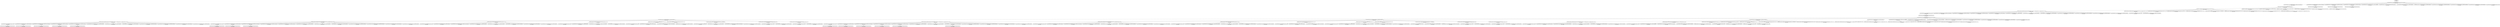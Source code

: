 digraph MCTS {
  node [shape=box, style=rounded];
  0 [label="ROOT
N=300, Q=0.856"];
  1 [label="ComputePathToState#1.ComputePathToState.named_state=gp7_detect_arucomarker
N=300, Q=0.856"];
  2 [label="ComputePathToState#1.ComputePathToState.planner_id=RRTConnectkConfigDefault
N=284, Q=0.863"];
  3 [label="YaskawaGripperCommand#1.YaskawaGripperCommand.position=0.0
N=283, Q=0.862"];
  4 [label="UpdatePose#1.UpdatePose.update_relative_pose=0.0;0.0;0.115;0.0;0.0;0.0;0.0
N=276, Q=0.865"];
  5 [label="SetPathConstraints#1.SetPathConstraints.joint_constraints=joint_1_s,0.0,0.1,0.1,1.0;joint_3,40.0,0.1,0.1,1.0;joint_6,120.0,0.1,0.1,0.8
N=265, Q=0.869"];
  6 [label="ComputePathToPose#1.ComputePathToPose.planner_id=PTP
N=253, Q=0.874"];
  7 [label="YaskawaGripperCommand#2.YaskawaGripperCommand.position=0.235
N=252, Q=0.874"];
  8 [label="ComputePathToState#2.ComputePathToState.named_state=gp7_detect_arucomarker
N=251, Q=0.874"];
  9 [label="ComputePathToState#2.ComputePathToState.planner_id=RRTkConfigDefault
N=126, Q=0.883"];
  10 [label="SetPathConstraints#2.SetPathConstraints.joint_constraints=joint_1_s,0.0,0.1,0.1,1.0;joint_3,40.0,0.1,0.1,1.0;joint_6,120.0,0.1,0.1,0.8
N=67, Q=0.906"];
  11 [label="ComputePathToPose#2.ComputePathToPose.planner_id=PTP
N=40, Q=0.941"];
  12 [label="YaskawaGripperCommand#3.YaskawaGripperCommand.position=0.0
N=39, Q=0.941"];
  13 [label="ComputePathToPose#2.ComputePathToPose.planner_id=RRTkConfigDefault
N=5, Q=0.826"];
  14 [label="YaskawaGripperCommand#3.YaskawaGripperCommand.position=0.0
N=4, Q=0.826"];
  15 [label="ComputePathToPose#2.ComputePathToPose.planner_id=RRTConnectkConfigDefault
N=4, Q=0.841"];
  16 [label="YaskawaGripperCommand#3.YaskawaGripperCommand.position=0.0
N=3, Q=0.841"];
  17 [label="ComputePathToPose#2.ComputePathToPose.planner_id=RRTstarkConfigDefault
N=6, Q=0.919"];
  18 [label="YaskawaGripperCommand#3.YaskawaGripperCommand.position=0.0
N=5, Q=0.919"];
  19 [label="ComputePathToPose#2.ComputePathToPose.planner_id=KPIECEkConfigDefault
N=4, Q=0.901"];
  20 [label="YaskawaGripperCommand#3.YaskawaGripperCommand.position=0.0
N=3, Q=0.901"];
  21 [label="ComputePathToPose#2.ComputePathToPose.planner_id=PRMstarkConfigDefault
N=1, Q=0.761"];
  22 [label="ComputePathToPose#2.ComputePathToPose.planner_id=ESTkConfigDefault
N=1, Q=0.850"];
  23 [label="ComputePathToPose#2.ComputePathToPose.planner_id=PRMkConfigDefault
N=1, Q=0.834"];
  24 [label="ComputePathToPose#2.ComputePathToPose.planner_id=BKPIECEkConfigDefault
N=1, Q=0.860"];
  25 [label="ComputePathToPose#2.ComputePathToPose.planner_id=LBKPIECEkConfigDefault
N=1, Q=0.705"];
  26 [label="ComputePathToPose#2.ComputePathToPose.planner_id=SBLkConfigDefault
N=1, Q=0.710"];
  27 [label="ComputePathToPose#2.ComputePathToPose.planner_id=TRRTkConfigDefault
N=1, Q=0.788"];
  28 [label="SetPathConstraints#2.SetPathConstraints.joint_constraints=joint_4,0.0,0.1,0.1,1.0;joint_6,120.0,0.1,0.1,0.8
N=27, Q=0.865"];
  29 [label="ComputePathToPose#2.ComputePathToPose.planner_id=PTP
N=10, Q=0.938"];
  30 [label="YaskawaGripperCommand#3.YaskawaGripperCommand.position=0.0
N=9, Q=0.938"];
  31 [label="ComputePathToPose#2.ComputePathToPose.planner_id=RRTkConfigDefault
N=4, Q=0.885"];
  32 [label="YaskawaGripperCommand#3.YaskawaGripperCommand.position=0.0
N=3, Q=0.885"];
  33 [label="ComputePathToPose#2.ComputePathToPose.planner_id=RRTConnectkConfigDefault
N=3, Q=0.929"];
  34 [label="YaskawaGripperCommand#3.YaskawaGripperCommand.position=0.0
N=2, Q=0.929"];
  35 [label="ComputePathToPose#2.ComputePathToPose.planner_id=RRTstarkConfigDefault
N=1, Q=0.823"];
  36 [label="ComputePathToPose#2.ComputePathToPose.planner_id=KPIECEkConfigDefault
N=1, Q=0.794"];
  37 [label="ComputePathToPose#2.ComputePathToPose.planner_id=PRMstarkConfigDefault
N=1, Q=0.000"];
  38 [label="ComputePathToPose#2.ComputePathToPose.planner_id=ESTkConfigDefault
N=1, Q=0.783"];
  39 [label="ComputePathToPose#2.ComputePathToPose.planner_id=PRMkConfigDefault
N=1, Q=0.850"];
  40 [label="ComputePathToPose#2.ComputePathToPose.planner_id=BKPIECEkConfigDefault
N=1, Q=0.816"];
  41 [label="ComputePathToPose#2.ComputePathToPose.planner_id=LBKPIECEkConfigDefault
N=1, Q=0.873"];
  42 [label="ComputePathToPose#2.ComputePathToPose.planner_id=SBLkConfigDefault
N=1, Q=0.897"];
  43 [label="ComputePathToPose#2.ComputePathToPose.planner_id=TRRTkConfigDefault
N=1, Q=0.903"];
  44 [label="SetPathConstraints#2.SetPathConstraints.joint_constraints=joint_2_l,30.0,0.1,0.1,1.0
N=9, Q=0.834"];
  45 [label="ComputePathToPose#2.ComputePathToPose.planner_id=PTP
N=1, Q=0.943"];
  46 [label="ComputePathToPose#2.ComputePathToPose.planner_id=RRTkConfigDefault
N=1, Q=0.846"];
  47 [label="ComputePathToPose#2.ComputePathToPose.planner_id=RRTConnectkConfigDefault
N=1, Q=0.939"];
  48 [label="ComputePathToPose#2.ComputePathToPose.planner_id=RRTstarkConfigDefault
N=1, Q=0.725"];
  49 [label="ComputePathToPose#2.ComputePathToPose.planner_id=KPIECEkConfigDefault
N=1, Q=0.772"];
  50 [label="ComputePathToPose#2.ComputePathToPose.planner_id=PRMstarkConfigDefault
N=1, Q=0.787"];
  51 [label="ComputePathToPose#2.ComputePathToPose.planner_id=ESTkConfigDefault
N=1, Q=0.868"];
  52 [label="ComputePathToPose#2.ComputePathToPose.planner_id=PRMkConfigDefault
N=1, Q=0.680"];
  53 [label="SetPathConstraints#2.SetPathConstraints.joint_constraints=joint_3,40.0,0.1,0.1,1.0
N=5, Q=0.813"];
  54 [label="ComputePathToPose#2.ComputePathToPose.planner_id=PTP
N=1, Q=0.939"];
  55 [label="ComputePathToPose#2.ComputePathToPose.planner_id=RRTkConfigDefault
N=1, Q=0.730"];
  56 [label="ComputePathToPose#2.ComputePathToPose.planner_id=RRTConnectkConfigDefault
N=1, Q=0.729"];
  57 [label="ComputePathToPose#2.ComputePathToPose.planner_id=RRTstarkConfigDefault
N=1, Q=0.727"];
  58 [label="SetPathConstraints#2.SetPathConstraints.joint_constraints=joint_4,0.0,0.1,0.1,1.0
N=5, Q=0.848"];
  59 [label="ComputePathToPose#2.ComputePathToPose.planner_id=PTP
N=1, Q=0.877"];
  60 [label="ComputePathToPose#2.ComputePathToPose.planner_id=RRTkConfigDefault
N=1, Q=0.926"];
  61 [label="ComputePathToPose#2.ComputePathToPose.planner_id=RRTConnectkConfigDefault
N=1, Q=0.729"];
  62 [label="ComputePathToPose#2.ComputePathToPose.planner_id=RRTstarkConfigDefault
N=1, Q=0.831"];
  63 [label="SetPathConstraints#2.SetPathConstraints.joint_constraints=joint_5,-50.0,0.1,0.1,1.0
N=1, Q=0.768"];
  64 [label="SetPathConstraints#2.SetPathConstraints.joint_constraints=joint_1_s,0.0,999,999,0.0
N=5, Q=0.896"];
  65 [label="ComputePathToPose#2.ComputePathToPose.planner_id=PTP
N=1, Q=0.942"];
  66 [label="ComputePathToPose#2.ComputePathToPose.planner_id=RRTkConfigDefault
N=1, Q=0.914"];
  67 [label="ComputePathToPose#2.ComputePathToPose.planner_id=RRTConnectkConfigDefault
N=1, Q=0.765"];
  68 [label="ComputePathToPose#2.ComputePathToPose.planner_id=RRTstarkConfigDefault
N=1, Q=0.916"];
  69 [label="SetPathConstraints#2.SetPathConstraints.joint_constraints=joint_6,120.0,0.1,0.1,0.8
N=3, Q=0.880"];
  70 [label="ComputePathToPose#2.ComputePathToPose.planner_id=PTP
N=1, Q=0.939"];
  71 [label="ComputePathToPose#2.ComputePathToPose.planner_id=RRTkConfigDefault
N=1, Q=0.762"];
  72 [label="SetPathConstraints#2.SetPathConstraints.joint_constraints=joint_1_s,0.0,0.1,0.1,1.0
N=3, Q=0.859"];
  73 [label="ComputePathToPose#2.ComputePathToPose.planner_id=PTP
N=1, Q=0.943"];
  74 [label="ComputePathToPose#2.ComputePathToPose.planner_id=RRTkConfigDefault
N=1, Q=0.691"];
  75 [label="ComputePathToState#2.ComputePathToState.planner_id=KPIECEkConfigDefault
N=84, Q=0.870"];
  76 [label="SetPathConstraints#2.SetPathConstraints.joint_constraints=joint_1_s,0.0,0.1,0.1,1.0;joint_3,40.0,0.1,0.1,1.0;joint_6,120.0,0.1,0.1,0.8
N=46, Q=0.901"];
  77 [label="ComputePathToPose#2.ComputePathToPose.planner_id=PTP
N=24, Q=0.939"];
  78 [label="YaskawaGripperCommand#3.YaskawaGripperCommand.position=0.0
N=23, Q=0.939"];
  79 [label="ComputePathToPose#2.ComputePathToPose.planner_id=RRTkConfigDefault
N=7, Q=0.882"];
  80 [label="YaskawaGripperCommand#3.YaskawaGripperCommand.position=0.0
N=6, Q=0.882"];
  81 [label="ComputePathToPose#2.ComputePathToPose.planner_id=RRTConnectkConfigDefault
N=2, Q=0.756"];
  82 [label="YaskawaGripperCommand#3.YaskawaGripperCommand.position=0.0
N=1, Q=0.756"];
  83 [label="ComputePathToPose#2.ComputePathToPose.planner_id=RRTstarkConfigDefault
N=2, Q=0.822"];
  84 [label="YaskawaGripperCommand#3.YaskawaGripperCommand.position=0.0
N=1, Q=0.822"];
  85 [label="ComputePathToPose#2.ComputePathToPose.planner_id=KPIECEkConfigDefault
N=2, Q=0.835"];
  86 [label="YaskawaGripperCommand#3.YaskawaGripperCommand.position=0.0
N=1, Q=0.835"];
  87 [label="ComputePathToPose#2.ComputePathToPose.planner_id=PRMstarkConfigDefault
N=1, Q=0.780"];
  88 [label="ComputePathToPose#2.ComputePathToPose.planner_id=ESTkConfigDefault
N=1, Q=0.905"];
  89 [label="ComputePathToPose#2.ComputePathToPose.planner_id=PRMkConfigDefault
N=2, Q=0.930"];
  90 [label="YaskawaGripperCommand#3.YaskawaGripperCommand.position=0.0
N=1, Q=0.930"];
  91 [label="ComputePathToPose#2.ComputePathToPose.planner_id=BKPIECEkConfigDefault
N=1, Q=0.814"];
  92 [label="ComputePathToPose#2.ComputePathToPose.planner_id=LBKPIECEkConfigDefault
N=1, Q=0.872"];
  93 [label="ComputePathToPose#2.ComputePathToPose.planner_id=SBLkConfigDefault
N=1, Q=0.891"];
  94 [label="ComputePathToPose#2.ComputePathToPose.planner_id=TRRTkConfigDefault
N=1, Q=0.852"];
  95 [label="SetPathConstraints#2.SetPathConstraints.joint_constraints=joint_4,0.0,0.1,0.1,1.0;joint_6,120.0,0.1,0.1,0.8
N=9, Q=0.762"];
  96 [label="ComputePathToPose#2.ComputePathToPose.planner_id=PTP
N=1, Q=0.942"];
  97 [label="ComputePathToPose#2.ComputePathToPose.planner_id=RRTkConfigDefault
N=1, Q=0.926"];
  98 [label="ComputePathToPose#2.ComputePathToPose.planner_id=RRTConnectkConfigDefault
N=1, Q=0.882"];
  99 [label="ComputePathToPose#2.ComputePathToPose.planner_id=RRTstarkConfigDefault
N=1, Q=0.811"];
  100 [label="ComputePathToPose#2.ComputePathToPose.planner_id=KPIECEkConfigDefault
N=1, Q=0.866"];
  101 [label="ComputePathToPose#2.ComputePathToPose.planner_id=PRMstarkConfigDefault
N=1, Q=0.000"];
  102 [label="ComputePathToPose#2.ComputePathToPose.planner_id=ESTkConfigDefault
N=1, Q=0.776"];
  103 [label="ComputePathToPose#2.ComputePathToPose.planner_id=PRMkConfigDefault
N=1, Q=0.714"];
  104 [label="SetPathConstraints#2.SetPathConstraints.joint_constraints=joint_2_l,30.0,0.1,0.1,1.0
N=7, Q=0.832"];
  105 [label="ComputePathToPose#2.ComputePathToPose.planner_id=PTP
N=1, Q=0.941"];
  106 [label="ComputePathToPose#2.ComputePathToPose.planner_id=RRTkConfigDefault
N=1, Q=0.848"];
  107 [label="ComputePathToPose#2.ComputePathToPose.planner_id=RRTConnectkConfigDefault
N=1, Q=0.717"];
  108 [label="ComputePathToPose#2.ComputePathToPose.planner_id=RRTstarkConfigDefault
N=1, Q=0.795"];
  109 [label="ComputePathToPose#2.ComputePathToPose.planner_id=KPIECEkConfigDefault
N=1, Q=0.773"];
  110 [label="ComputePathToPose#2.ComputePathToPose.planner_id=PRMstarkConfigDefault
N=1, Q=0.810"];
  111 [label="SetPathConstraints#2.SetPathConstraints.joint_constraints=joint_3,40.0,0.1,0.1,1.0
N=4, Q=0.845"];
  112 [label="ComputePathToPose#2.ComputePathToPose.planner_id=PTP
N=1, Q=0.877"];
  113 [label="ComputePathToPose#2.ComputePathToPose.planner_id=RRTkConfigDefault
N=1, Q=0.782"];
  114 [label="ComputePathToPose#2.ComputePathToPose.planner_id=RRTConnectkConfigDefault
N=1, Q=0.842"];
  115 [label="SetPathConstraints#2.SetPathConstraints.joint_constraints=joint_4,0.0,0.1,0.1,1.0
N=6, Q=0.852"];
  116 [label="ComputePathToPose#2.ComputePathToPose.planner_id=PTP
N=1, Q=0.877"];
  117 [label="ComputePathToPose#2.ComputePathToPose.planner_id=RRTkConfigDefault
N=1, Q=0.864"];
  118 [label="ComputePathToPose#2.ComputePathToPose.planner_id=RRTConnectkConfigDefault
N=1, Q=0.931"];
  119 [label="ComputePathToPose#2.ComputePathToPose.planner_id=RRTstarkConfigDefault
N=1, Q=0.840"];
  120 [label="ComputePathToPose#2.ComputePathToPose.planner_id=KPIECEkConfigDefault
N=1, Q=0.723"];
  121 [label="SetPathConstraints#2.SetPathConstraints.joint_constraints=joint_5,-50.0,0.1,0.1,1.0
N=1, Q=0.748"];
  122 [label="SetPathConstraints#2.SetPathConstraints.joint_constraints=joint_1_s,0.0,999,999,0.0
N=4, Q=0.875"];
  123 [label="ComputePathToPose#2.ComputePathToPose.planner_id=PTP
N=1, Q=0.940"];
  124 [label="ComputePathToPose#2.ComputePathToPose.planner_id=RRTkConfigDefault
N=1, Q=0.828"];
  125 [label="ComputePathToPose#2.ComputePathToPose.planner_id=RRTConnectkConfigDefault
N=1, Q=0.793"];
  126 [label="SetPathConstraints#2.SetPathConstraints.joint_constraints=joint_6,120.0,0.1,0.1,0.8
N=3, Q=0.869"];
  127 [label="ComputePathToPose#2.ComputePathToPose.planner_id=PTP
N=1, Q=0.938"];
  128 [label="ComputePathToPose#2.ComputePathToPose.planner_id=RRTkConfigDefault
N=1, Q=0.731"];
  129 [label="SetPathConstraints#2.SetPathConstraints.joint_constraints=joint_1_s,0.0,0.1,0.1,1.0
N=3, Q=0.894"];
  130 [label="ComputePathToPose#2.ComputePathToPose.planner_id=PTP
N=1, Q=0.939"];
  131 [label="ComputePathToPose#2.ComputePathToPose.planner_id=RRTkConfigDefault
N=1, Q=0.804"];
  132 [label="ComputePathToState#2.ComputePathToState.planner_id=RRTstarkConfigDefault
N=25, Q=0.862"];
  133 [label="SetPathConstraints#2.SetPathConstraints.joint_constraints=joint_1_s,0.0,0.1,0.1,1.0;joint_3,40.0,0.1,0.1,1.0;joint_6,120.0,0.1,0.1,0.8
N=7, Q=0.861"];
  134 [label="ComputePathToPose#2.ComputePathToPose.planner_id=PTP
N=1, Q=0.873"];
  135 [label="ComputePathToPose#2.ComputePathToPose.planner_id=RRTkConfigDefault
N=1, Q=0.811"];
  136 [label="ComputePathToPose#2.ComputePathToPose.planner_id=RRTConnectkConfigDefault
N=1, Q=0.938"];
  137 [label="ComputePathToPose#2.ComputePathToPose.planner_id=RRTstarkConfigDefault
N=1, Q=0.937"];
  138 [label="ComputePathToPose#2.ComputePathToPose.planner_id=KPIECEkConfigDefault
N=1, Q=0.867"];
  139 [label="ComputePathToPose#2.ComputePathToPose.planner_id=PRMstarkConfigDefault
N=1, Q=0.728"];
  140 [label="SetPathConstraints#2.SetPathConstraints.joint_constraints=joint_4,0.0,0.1,0.1,1.0;joint_6,120.0,0.1,0.1,0.8
N=6, Q=0.872"];
  141 [label="ComputePathToPose#2.ComputePathToPose.planner_id=PTP
N=1, Q=0.879"];
  142 [label="ComputePathToPose#2.ComputePathToPose.planner_id=RRTkConfigDefault
N=1, Q=0.937"];
  143 [label="ComputePathToPose#2.ComputePathToPose.planner_id=RRTConnectkConfigDefault
N=1, Q=0.836"];
  144 [label="ComputePathToPose#2.ComputePathToPose.planner_id=RRTstarkConfigDefault
N=1, Q=0.874"];
  145 [label="ComputePathToPose#2.ComputePathToPose.planner_id=KPIECEkConfigDefault
N=1, Q=0.826"];
  146 [label="SetPathConstraints#2.SetPathConstraints.joint_constraints=joint_2_l,30.0,0.1,0.1,1.0
N=3, Q=0.809"];
  147 [label="ComputePathToPose#2.ComputePathToPose.planner_id=PTP
N=1, Q=0.877"];
  148 [label="ComputePathToPose#2.ComputePathToPose.planner_id=RRTkConfigDefault
N=1, Q=0.675"];
  149 [label="SetPathConstraints#2.SetPathConstraints.joint_constraints=joint_3,40.0,0.1,0.1,1.0
N=2, Q=0.875"];
  150 [label="ComputePathToPose#2.ComputePathToPose.planner_id=PTP
N=1, Q=0.875"];
  151 [label="SetPathConstraints#2.SetPathConstraints.joint_constraints=joint_4,0.0,0.1,0.1,1.0
N=2, Q=0.936"];
  152 [label="ComputePathToPose#2.ComputePathToPose.planner_id=PTP
N=1, Q=0.936"];
  153 [label="SetPathConstraints#2.SetPathConstraints.joint_constraints=joint_5,-50.0,0.1,0.1,1.0
N=1, Q=0.804"];
  154 [label="SetPathConstraints#2.SetPathConstraints.joint_constraints=joint_1_s,0.0,999,999,0.0
N=1, Q=0.877"];
  155 [label="SetPathConstraints#2.SetPathConstraints.joint_constraints=joint_6,120.0,0.1,0.1,0.8
N=1, Q=0.878"];
  156 [label="SetPathConstraints#2.SetPathConstraints.joint_constraints=joint_1_s,0.0,0.1,0.1,1.0
N=1, Q=0.808"];
  157 [label="ComputePathToState#2.ComputePathToState.planner_id=PRMkConfigDefault
N=3, Q=0.874"];
  158 [label="SetPathConstraints#2.SetPathConstraints.joint_constraints=joint_1_s,0.0,0.1,0.1,1.0;joint_3,40.0,0.1,0.1,1.0;joint_6,120.0,0.1,0.1,0.8
N=1, Q=0.873"];
  159 [label="SetPathConstraints#2.SetPathConstraints.joint_constraints=joint_4,0.0,0.1,0.1,1.0;joint_6,120.0,0.1,0.1,0.8
N=1, Q=0.874"];
  160 [label="ComputePathToState#2.ComputePathToState.planner_id=RRTConnectkConfigDefault
N=5, Q=0.725"];
  161 [label="SetPathConstraints#2.SetPathConstraints.joint_constraints=joint_1_s,0.0,0.1,0.1,1.0;joint_3,40.0,0.1,0.1,1.0;joint_6,120.0,0.1,0.1,0.8
N=1, Q=0.943"];
  162 [label="SetPathConstraints#2.SetPathConstraints.joint_constraints=joint_4,0.0,0.1,0.1,1.0;joint_6,120.0,0.1,0.1,0.8
N=1, Q=0.862"];
  163 [label="SetPathConstraints#2.SetPathConstraints.joint_constraints=joint_2_l,30.0,0.1,0.1,1.0
N=1, Q=0.875"];
  164 [label="SetPathConstraints#2.SetPathConstraints.joint_constraints=joint_3,40.0,0.1,0.1,1.0
N=1, Q=0.000"];
  165 [label="ComputePathToState#2.ComputePathToState.planner_id=LBKPIECEkConfigDefault
N=1, Q=0.810"];
  166 [label="ComputePathToState#2.ComputePathToState.planner_id=PRMstarkConfigDefault
N=1, Q=0.878"];
  167 [label="ComputePathToState#2.ComputePathToState.planner_id=ESTkConfigDefault
N=1, Q=0.940"];
  168 [label="ComputePathToState#2.ComputePathToState.planner_id=BKPIECEkConfigDefault
N=1, Q=0.876"];
  169 [label="ComputePathToState#2.ComputePathToState.planner_id=TRRTkConfigDefault
N=1, Q=0.920"];
  170 [label="ComputePathToState#2.ComputePathToState.planner_id=SBLkConfigDefault
N=1, Q=0.939"];
  171 [label="ComputePathToState#2.ComputePathToState.planner_id=PTP
N=1, Q=0.943"];
  172 [label="ComputePathToPose#1.ComputePathToPose.planner_id=RRTConnectkConfigDefault
N=1, Q=0.651"];
  173 [label="ComputePathToPose#1.ComputePathToPose.planner_id=RRTstarkConfigDefault
N=1, Q=0.200"];
  174 [label="ComputePathToPose#1.ComputePathToPose.planner_id=LBKPIECEkConfigDefault
N=1, Q=0.920"];
  175 [label="ComputePathToPose#1.ComputePathToPose.planner_id=ESTkConfigDefault
N=1, Q=0.945"];
  176 [label="ComputePathToPose#1.ComputePathToPose.planner_id=SBLkConfigDefault
N=1, Q=0.936"];
  177 [label="ComputePathToPose#1.ComputePathToPose.planner_id=PRMkConfigDefault
N=1, Q=0.945"];
  178 [label="ComputePathToPose#1.ComputePathToPose.planner_id=RRTkConfigDefault
N=1, Q=0.936"];
  179 [label="ComputePathToPose#1.ComputePathToPose.planner_id=TRRTkConfigDefault
N=1, Q=0.252"];
  180 [label="ComputePathToPose#1.ComputePathToPose.planner_id=PRMstarkConfigDefault
N=1, Q=0.654"];
  181 [label="ComputePathToPose#1.ComputePathToPose.planner_id=KPIECEkConfigDefault
N=1, Q=0.922"];
  182 [label="ComputePathToPose#1.ComputePathToPose.planner_id=BKPIECEkConfigDefault
N=1, Q=0.916"];
  183 [label="SetPathConstraints#1.SetPathConstraints.joint_constraints=joint_4,0.0,0.1,0.1,1.0;joint_6,120.0,0.1,0.1,0.8
N=3, Q=0.768"];
  184 [label="ComputePathToPose#1.ComputePathToPose.planner_id=PTP
N=1, Q=0.877"];
  185 [label="ComputePathToPose#1.ComputePathToPose.planner_id=RRTConnectkConfigDefault
N=1, Q=0.630"];
  186 [label="SetPathConstraints#1.SetPathConstraints.joint_constraints=joint_2_l,30.0,0.1,0.1,1.0
N=1, Q=0.877"];
  187 [label="SetPathConstraints#1.SetPathConstraints.joint_constraints=joint_5,-50.0,0.1,0.1,1.0
N=1, Q=0.939"];
  188 [label="SetPathConstraints#1.SetPathConstraints.joint_constraints=joint_6,120.0,0.1,0.1,0.8
N=1, Q=0.944"];
  189 [label="SetPathConstraints#1.SetPathConstraints.joint_constraints=joint_1_s,0.0,999,999,0.0
N=1, Q=0.943"];
  190 [label="SetPathConstraints#1.SetPathConstraints.joint_constraints=joint_3,40.0,0.1,0.1,1.0
N=1, Q=0.451"];
  191 [label="SetPathConstraints#1.SetPathConstraints.joint_constraints=joint_1_s,0.0,0.1,0.1,1.0
N=1, Q=0.452"];
  192 [label="SetPathConstraints#1.SetPathConstraints.joint_constraints=joint_4,0.0,0.1,0.1,1.0
N=1, Q=0.697"];
  193 [label="UpdatePose#1.UpdatePose.update_relative_pose=0.0;0.0;0.11;0.0;0.0;0.0;0.0
N=1, Q=0.448"];
  194 [label="UpdatePose#1.UpdatePose.update_relative_pose=0.0;0.0;0.10;0.0;0.0;0.0;0.0
N=2, Q=0.824"];
  195 [label="SetPathConstraints#1.SetPathConstraints.joint_constraints=joint_1_s,0.0,0.1,0.1,1.0;joint_3,40.0,0.1,0.1,1.0;joint_6,120.0,0.1,0.1,0.8
N=1, Q=0.788"];
  196 [label="UpdatePose#1.UpdatePose.update_relative_pose=0.0;0.0;0.105;0.0;0.0;0.0;0.0
N=1, Q=0.857"];
  197 [label="UpdatePose#1.UpdatePose.update_relative_pose=0.0;0.0;0.09;0.0;0.0;0.0;0.0
N=1, Q=0.918"];
  198 [label="UpdatePose#1.UpdatePose.update_relative_pose=0.0;0.0;0.15;0.0;0.0;0.0;0.0
N=1, Q=0.454"];
  199 [label="ComputePathToState#1.ComputePathToState.planner_id=PRMstarkConfigDefault
N=2, Q=0.471"];
  200 [label="YaskawaGripperCommand#1.YaskawaGripperCommand.position=0.0
N=1, Q=0.000"];
  201 [label="ComputePathToState#1.ComputePathToState.planner_id=BKPIECEkConfigDefault
N=3, Q=0.896"];
  202 [label="YaskawaGripperCommand#1.YaskawaGripperCommand.position=0.0
N=2, Q=0.876"];
  203 [label="UpdatePose#1.UpdatePose.update_relative_pose=0.0;0.0;0.115;0.0;0.0;0.0;0.0
N=1, Q=0.788"];
  204 [label="ComputePathToState#1.ComputePathToState.planner_id=KPIECEkConfigDefault
N=2, Q=0.843"];
  205 [label="YaskawaGripperCommand#1.YaskawaGripperCommand.position=0.0
N=1, Q=0.749"];
  206 [label="ComputePathToState#1.ComputePathToState.planner_id=SBLkConfigDefault
N=1, Q=0.252"];
  207 [label="ComputePathToState#1.ComputePathToState.planner_id=PRMkConfigDefault
N=1, Q=0.920"];
  208 [label="ComputePathToState#1.ComputePathToState.planner_id=RRTkConfigDefault
N=1, Q=0.925"];
  209 [label="ComputePathToState#1.ComputePathToState.planner_id=TRRTkConfigDefault
N=1, Q=0.938"];
  210 [label="ComputePathToState#1.ComputePathToState.planner_id=LBKPIECEkConfigDefault
N=1, Q=0.942"];
  211 [label="ComputePathToState#1.ComputePathToState.planner_id=RRTstarkConfigDefault
N=1, Q=0.934"];
  212 [label="ComputePathToState#1.ComputePathToState.planner_id=ESTkConfigDefault
N=1, Q=0.000"];
  213 [label="ComputePathToState#1.ComputePathToState.planner_id=PTP
N=1, Q=0.657"];
  0 -> 1;
  1 -> 2;
  2 -> 3;
  3 -> 4;
  4 -> 5;
  5 -> 6;
  6 -> 7;
  7 -> 8;
  8 -> 9;
  9 -> 10;
  10 -> 11;
  11 -> 12;
  10 -> 13;
  13 -> 14;
  10 -> 15;
  15 -> 16;
  10 -> 17;
  17 -> 18;
  10 -> 19;
  19 -> 20;
  10 -> 21;
  10 -> 22;
  10 -> 23;
  10 -> 24;
  10 -> 25;
  10 -> 26;
  10 -> 27;
  9 -> 28;
  28 -> 29;
  29 -> 30;
  28 -> 31;
  31 -> 32;
  28 -> 33;
  33 -> 34;
  28 -> 35;
  28 -> 36;
  28 -> 37;
  28 -> 38;
  28 -> 39;
  28 -> 40;
  28 -> 41;
  28 -> 42;
  28 -> 43;
  9 -> 44;
  44 -> 45;
  44 -> 46;
  44 -> 47;
  44 -> 48;
  44 -> 49;
  44 -> 50;
  44 -> 51;
  44 -> 52;
  9 -> 53;
  53 -> 54;
  53 -> 55;
  53 -> 56;
  53 -> 57;
  9 -> 58;
  58 -> 59;
  58 -> 60;
  58 -> 61;
  58 -> 62;
  9 -> 63;
  9 -> 64;
  64 -> 65;
  64 -> 66;
  64 -> 67;
  64 -> 68;
  9 -> 69;
  69 -> 70;
  69 -> 71;
  9 -> 72;
  72 -> 73;
  72 -> 74;
  8 -> 75;
  75 -> 76;
  76 -> 77;
  77 -> 78;
  76 -> 79;
  79 -> 80;
  76 -> 81;
  81 -> 82;
  76 -> 83;
  83 -> 84;
  76 -> 85;
  85 -> 86;
  76 -> 87;
  76 -> 88;
  76 -> 89;
  89 -> 90;
  76 -> 91;
  76 -> 92;
  76 -> 93;
  76 -> 94;
  75 -> 95;
  95 -> 96;
  95 -> 97;
  95 -> 98;
  95 -> 99;
  95 -> 100;
  95 -> 101;
  95 -> 102;
  95 -> 103;
  75 -> 104;
  104 -> 105;
  104 -> 106;
  104 -> 107;
  104 -> 108;
  104 -> 109;
  104 -> 110;
  75 -> 111;
  111 -> 112;
  111 -> 113;
  111 -> 114;
  75 -> 115;
  115 -> 116;
  115 -> 117;
  115 -> 118;
  115 -> 119;
  115 -> 120;
  75 -> 121;
  75 -> 122;
  122 -> 123;
  122 -> 124;
  122 -> 125;
  75 -> 126;
  126 -> 127;
  126 -> 128;
  75 -> 129;
  129 -> 130;
  129 -> 131;
  8 -> 132;
  132 -> 133;
  133 -> 134;
  133 -> 135;
  133 -> 136;
  133 -> 137;
  133 -> 138;
  133 -> 139;
  132 -> 140;
  140 -> 141;
  140 -> 142;
  140 -> 143;
  140 -> 144;
  140 -> 145;
  132 -> 146;
  146 -> 147;
  146 -> 148;
  132 -> 149;
  149 -> 150;
  132 -> 151;
  151 -> 152;
  132 -> 153;
  132 -> 154;
  132 -> 155;
  132 -> 156;
  8 -> 157;
  157 -> 158;
  157 -> 159;
  8 -> 160;
  160 -> 161;
  160 -> 162;
  160 -> 163;
  160 -> 164;
  8 -> 165;
  8 -> 166;
  8 -> 167;
  8 -> 168;
  8 -> 169;
  8 -> 170;
  8 -> 171;
  5 -> 172;
  5 -> 173;
  5 -> 174;
  5 -> 175;
  5 -> 176;
  5 -> 177;
  5 -> 178;
  5 -> 179;
  5 -> 180;
  5 -> 181;
  5 -> 182;
  4 -> 183;
  183 -> 184;
  183 -> 185;
  4 -> 186;
  4 -> 187;
  4 -> 188;
  4 -> 189;
  4 -> 190;
  4 -> 191;
  4 -> 192;
  3 -> 193;
  3 -> 194;
  194 -> 195;
  3 -> 196;
  3 -> 197;
  3 -> 198;
  1 -> 199;
  199 -> 200;
  1 -> 201;
  201 -> 202;
  202 -> 203;
  1 -> 204;
  204 -> 205;
  1 -> 206;
  1 -> 207;
  1 -> 208;
  1 -> 209;
  1 -> 210;
  1 -> 211;
  1 -> 212;
  1 -> 213;
}
